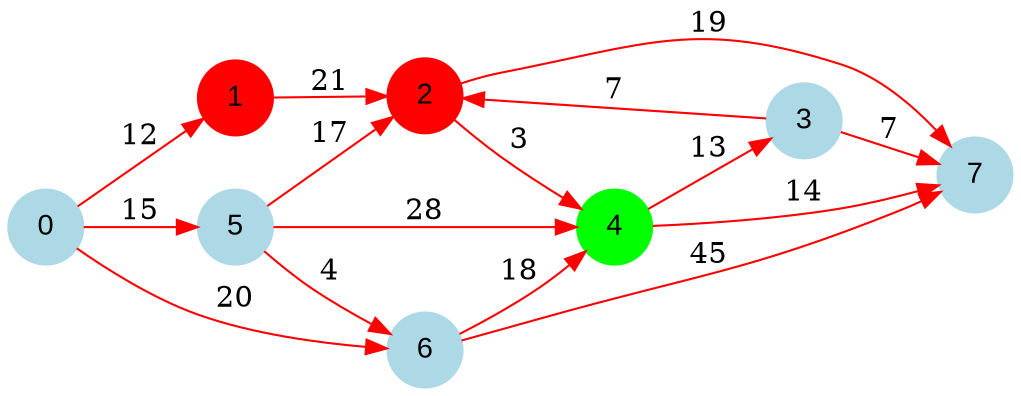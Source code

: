 digraph graphe {
rankdir = LR;
edge [color=red];
0 [fontname="Arial", shape = circle, color=lightblue, style=filled];
1 [fontname="Arial", shape = circle, color=red, style=filled];
2 [fontname="Arial", shape = circle, color=red, style=filled];
3 [fontname="Arial", shape = circle, color=lightblue, style=filled];
4 [fontname="Arial", shape = circle, color=green, style=filled];
5 [fontname="Arial", shape = circle, color=lightblue, style=filled];
6 [fontname="Arial", shape = circle, color=lightblue, style=filled];
7 [fontname="Arial", shape = circle, color=lightblue, style=filled];
	0 -> 1 [label = "12"];
	0 -> 5 [label = "15"];
	0 -> 6 [label = "20"];
	1 -> 2 [label = "21"];
	2 -> 4 [label = "3"];
	2 -> 7 [label = "19"];
	3 -> 2 [label = "7"];
	3 -> 7 [label = "7"];
	4 -> 3 [label = "13"];
	4 -> 7 [label = "14"];
	5 -> 2 [label = "17"];
	5 -> 4 [label = "28"];
	5 -> 6 [label = "4"];
	6 -> 4 [label = "18"];
	6 -> 7 [label = "45"];
}